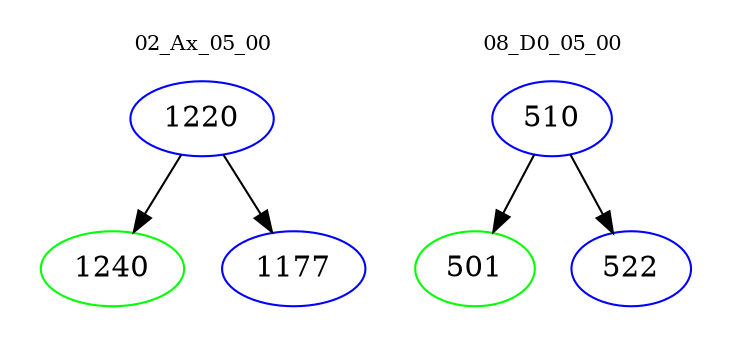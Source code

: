 digraph{
subgraph cluster_0 {
color = white
label = "02_Ax_05_00";
fontsize=10;
T0_1220 [label="1220", color="blue"]
T0_1220 -> T0_1240 [color="black"]
T0_1240 [label="1240", color="green"]
T0_1220 -> T0_1177 [color="black"]
T0_1177 [label="1177", color="blue"]
}
subgraph cluster_1 {
color = white
label = "08_D0_05_00";
fontsize=10;
T1_510 [label="510", color="blue"]
T1_510 -> T1_501 [color="black"]
T1_501 [label="501", color="green"]
T1_510 -> T1_522 [color="black"]
T1_522 [label="522", color="blue"]
}
}
